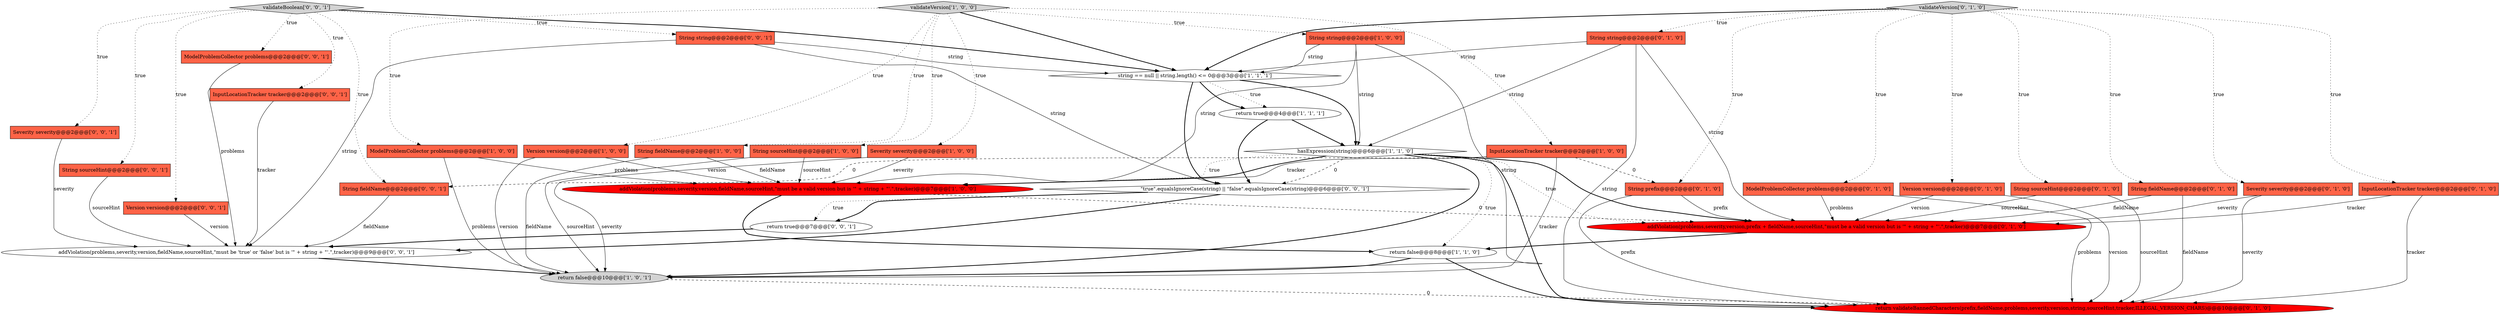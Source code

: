 digraph {
13 [style = filled, label = "validateVersion['1', '0', '0']", fillcolor = lightgray, shape = diamond image = "AAA0AAABBB1BBB"];
19 [style = filled, label = "Version version@@@2@@@['0', '1', '0']", fillcolor = tomato, shape = box image = "AAA0AAABBB2BBB"];
7 [style = filled, label = "Version version@@@2@@@['1', '0', '0']", fillcolor = tomato, shape = box image = "AAA0AAABBB1BBB"];
17 [style = filled, label = "return validateBannedCharacters(prefix,fieldName,problems,severity,version,string,sourceHint,tracker,ILLEGAL_VERSION_CHARS)@@@10@@@['0', '1', '0']", fillcolor = red, shape = ellipse image = "AAA1AAABBB2BBB"];
1 [style = filled, label = "return false@@@10@@@['1', '0', '1']", fillcolor = lightgray, shape = ellipse image = "AAA0AAABBB1BBB"];
25 [style = filled, label = "\"true\".equalsIgnoreCase(string) || \"false\".equalsIgnoreCase(string)@@@6@@@['0', '0', '1']", fillcolor = white, shape = diamond image = "AAA0AAABBB3BBB"];
3 [style = filled, label = "String string@@@2@@@['1', '0', '0']", fillcolor = tomato, shape = box image = "AAA0AAABBB1BBB"];
0 [style = filled, label = "String fieldName@@@2@@@['1', '0', '0']", fillcolor = tomato, shape = box image = "AAA0AAABBB1BBB"];
27 [style = filled, label = "ModelProblemCollector problems@@@2@@@['0', '0', '1']", fillcolor = tomato, shape = box image = "AAA0AAABBB3BBB"];
32 [style = filled, label = "InputLocationTracker tracker@@@2@@@['0', '0', '1']", fillcolor = tomato, shape = box image = "AAA0AAABBB3BBB"];
4 [style = filled, label = "hasExpression(string)@@@6@@@['1', '1', '0']", fillcolor = white, shape = diamond image = "AAA0AAABBB1BBB"];
31 [style = filled, label = "return true@@@7@@@['0', '0', '1']", fillcolor = white, shape = ellipse image = "AAA0AAABBB3BBB"];
18 [style = filled, label = "String fieldName@@@2@@@['0', '1', '0']", fillcolor = tomato, shape = box image = "AAA0AAABBB2BBB"];
26 [style = filled, label = "Severity severity@@@2@@@['0', '0', '1']", fillcolor = tomato, shape = box image = "AAA0AAABBB3BBB"];
30 [style = filled, label = "String sourceHint@@@2@@@['0', '0', '1']", fillcolor = tomato, shape = box image = "AAA0AAABBB3BBB"];
14 [style = filled, label = "Severity severity@@@2@@@['0', '1', '0']", fillcolor = tomato, shape = box image = "AAA0AAABBB2BBB"];
16 [style = filled, label = "InputLocationTracker tracker@@@2@@@['0', '1', '0']", fillcolor = tomato, shape = box image = "AAA0AAABBB2BBB"];
15 [style = filled, label = "String sourceHint@@@2@@@['0', '1', '0']", fillcolor = tomato, shape = box image = "AAA0AAABBB2BBB"];
23 [style = filled, label = "validateVersion['0', '1', '0']", fillcolor = lightgray, shape = diamond image = "AAA0AAABBB2BBB"];
12 [style = filled, label = "return true@@@4@@@['1', '1', '1']", fillcolor = white, shape = ellipse image = "AAA0AAABBB1BBB"];
6 [style = filled, label = "addViolation(problems,severity,version,fieldName,sourceHint,\"must be a valid version but is '\" + string + \"'.\",tracker)@@@7@@@['1', '0', '0']", fillcolor = red, shape = ellipse image = "AAA1AAABBB1BBB"];
28 [style = filled, label = "String string@@@2@@@['0', '0', '1']", fillcolor = tomato, shape = box image = "AAA0AAABBB3BBB"];
8 [style = filled, label = "string == null || string.length() <= 0@@@3@@@['1', '1', '1']", fillcolor = white, shape = diamond image = "AAA0AAABBB1BBB"];
2 [style = filled, label = "String sourceHint@@@2@@@['1', '0', '0']", fillcolor = tomato, shape = box image = "AAA0AAABBB1BBB"];
20 [style = filled, label = "String string@@@2@@@['0', '1', '0']", fillcolor = tomato, shape = box image = "AAA0AAABBB2BBB"];
29 [style = filled, label = "Version version@@@2@@@['0', '0', '1']", fillcolor = tomato, shape = box image = "AAA0AAABBB3BBB"];
35 [style = filled, label = "String fieldName@@@2@@@['0', '0', '1']", fillcolor = tomato, shape = box image = "AAA0AAABBB3BBB"];
22 [style = filled, label = "String prefix@@@2@@@['0', '1', '0']", fillcolor = tomato, shape = box image = "AAA1AAABBB2BBB"];
5 [style = filled, label = "Severity severity@@@2@@@['1', '0', '0']", fillcolor = tomato, shape = box image = "AAA0AAABBB1BBB"];
21 [style = filled, label = "ModelProblemCollector problems@@@2@@@['0', '1', '0']", fillcolor = tomato, shape = box image = "AAA0AAABBB2BBB"];
10 [style = filled, label = "return false@@@8@@@['1', '1', '0']", fillcolor = white, shape = ellipse image = "AAA0AAABBB1BBB"];
24 [style = filled, label = "addViolation(problems,severity,version,prefix + fieldName,sourceHint,\"must be a valid version but is '\" + string + \"'.\",tracker)@@@7@@@['0', '1', '0']", fillcolor = red, shape = ellipse image = "AAA1AAABBB2BBB"];
34 [style = filled, label = "addViolation(problems,severity,version,fieldName,sourceHint,\"must be 'true' or 'false' but is '\" + string + \"'.\",tracker)@@@9@@@['0', '0', '1']", fillcolor = white, shape = ellipse image = "AAA0AAABBB3BBB"];
11 [style = filled, label = "InputLocationTracker tracker@@@2@@@['1', '0', '0']", fillcolor = tomato, shape = box image = "AAA1AAABBB1BBB"];
9 [style = filled, label = "ModelProblemCollector problems@@@2@@@['1', '0', '0']", fillcolor = tomato, shape = box image = "AAA0AAABBB1BBB"];
33 [style = filled, label = "validateBoolean['0', '0', '1']", fillcolor = lightgray, shape = diamond image = "AAA0AAABBB3BBB"];
5->1 [style = solid, label="severity"];
19->24 [style = solid, label="version"];
14->24 [style = solid, label="severity"];
25->34 [style = bold, label=""];
23->22 [style = dotted, label="true"];
33->28 [style = dotted, label="true"];
13->5 [style = dotted, label="true"];
10->17 [style = bold, label=""];
20->4 [style = solid, label="string"];
2->1 [style = solid, label="sourceHint"];
33->26 [style = dotted, label="true"];
25->31 [style = bold, label=""];
4->25 [style = dashed, label="0"];
3->4 [style = solid, label="string"];
21->24 [style = solid, label="problems"];
33->35 [style = dotted, label="true"];
23->18 [style = dotted, label="true"];
27->34 [style = solid, label="problems"];
5->6 [style = solid, label="severity"];
28->8 [style = solid, label="string"];
23->15 [style = dotted, label="true"];
18->17 [style = solid, label="fieldName"];
32->34 [style = solid, label="tracker"];
4->24 [style = dotted, label="true"];
8->4 [style = bold, label=""];
33->27 [style = dotted, label="true"];
13->9 [style = dotted, label="true"];
24->10 [style = bold, label=""];
21->17 [style = solid, label="problems"];
18->24 [style = solid, label="fieldName"];
2->6 [style = solid, label="sourceHint"];
3->6 [style = solid, label="string"];
13->3 [style = dotted, label="true"];
16->24 [style = solid, label="tracker"];
33->32 [style = dotted, label="true"];
23->21 [style = dotted, label="true"];
11->22 [style = dashed, label="0"];
22->17 [style = solid, label="prefix"];
13->7 [style = dotted, label="true"];
23->19 [style = dotted, label="true"];
23->8 [style = bold, label=""];
0->1 [style = solid, label="fieldName"];
20->8 [style = solid, label="string"];
23->14 [style = dotted, label="true"];
8->12 [style = dotted, label="true"];
13->0 [style = dotted, label="true"];
30->34 [style = solid, label="sourceHint"];
15->17 [style = solid, label="sourceHint"];
26->34 [style = solid, label="severity"];
10->1 [style = bold, label=""];
11->6 [style = solid, label="tracker"];
33->8 [style = bold, label=""];
23->16 [style = dotted, label="true"];
4->24 [style = bold, label=""];
4->17 [style = bold, label=""];
4->10 [style = dotted, label="true"];
25->31 [style = dotted, label="true"];
7->1 [style = solid, label="version"];
20->17 [style = solid, label="string"];
28->25 [style = solid, label="string"];
3->8 [style = solid, label="string"];
31->34 [style = bold, label=""];
16->17 [style = solid, label="tracker"];
13->2 [style = dotted, label="true"];
23->20 [style = dotted, label="true"];
29->34 [style = solid, label="version"];
28->34 [style = solid, label="string"];
35->34 [style = solid, label="fieldName"];
6->10 [style = bold, label=""];
33->29 [style = dotted, label="true"];
13->11 [style = dotted, label="true"];
9->1 [style = solid, label="problems"];
4->1 [style = bold, label=""];
22->24 [style = solid, label="prefix"];
8->12 [style = bold, label=""];
4->6 [style = dotted, label="true"];
4->6 [style = bold, label=""];
34->1 [style = bold, label=""];
11->1 [style = solid, label="tracker"];
20->24 [style = solid, label="string"];
33->30 [style = dotted, label="true"];
7->6 [style = solid, label="version"];
3->1 [style = solid, label="string"];
1->17 [style = dashed, label="0"];
12->4 [style = bold, label=""];
19->17 [style = solid, label="version"];
6->24 [style = dashed, label="0"];
12->25 [style = bold, label=""];
15->24 [style = solid, label="sourceHint"];
14->17 [style = solid, label="severity"];
0->6 [style = solid, label="fieldName"];
9->6 [style = solid, label="problems"];
13->8 [style = bold, label=""];
8->25 [style = bold, label=""];
11->35 [style = dashed, label="0"];
}
